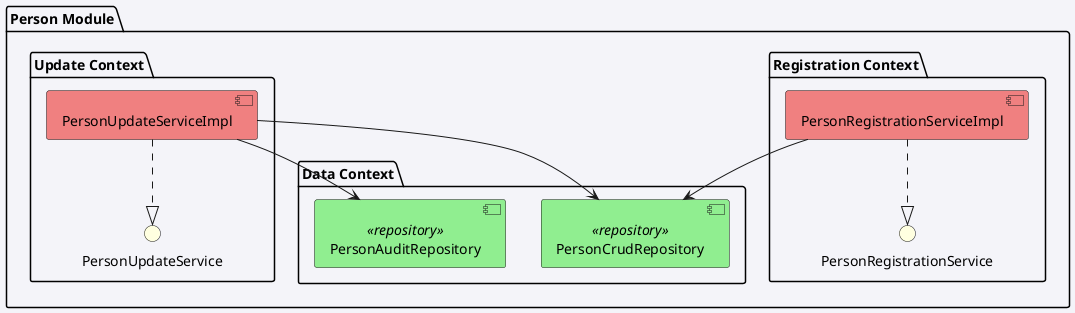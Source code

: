 @startuml

skinparam backgroundColor #f4f4f9
skinparam componentStyle uml2

package "Person Module" {

    package "Data Context" {
        component "PersonCrudRepository" <<repository>> #lightgreen
        component "PersonAuditRepository" <<repository>> #lightgreen
    }

    package "Registration Context" {
        interface PersonRegistrationService #lightyellow
        component PersonRegistrationServiceImpl #lightcoral

        PersonRegistrationServiceImpl ..|> PersonRegistrationService
        PersonRegistrationServiceImpl --> PersonCrudRepository
    }

    package "Update Context" {
        interface PersonUpdateService #lightyellow
        component PersonUpdateServiceImpl #lightcoral

        PersonUpdateServiceImpl ..|> PersonUpdateService
        PersonUpdateServiceImpl --> PersonCrudRepository
        PersonUpdateServiceImpl --> PersonAuditRepository
    }

}

@enduml
